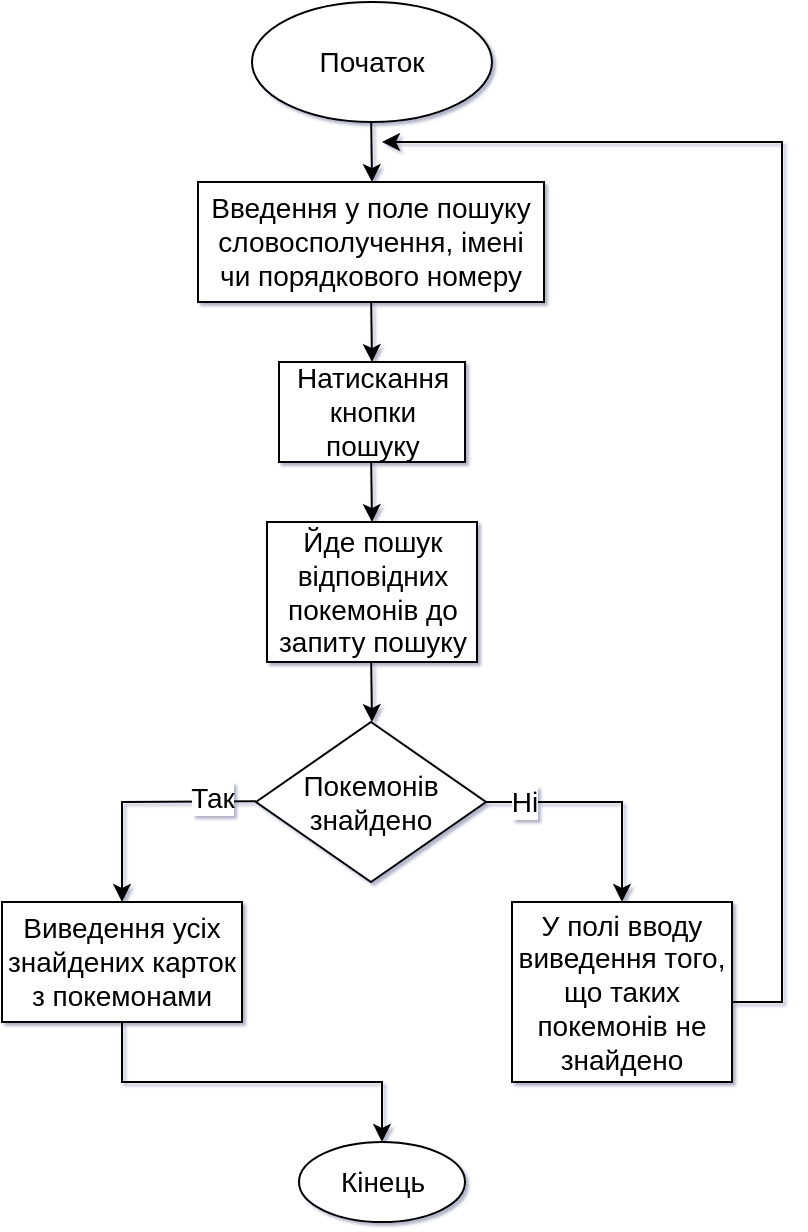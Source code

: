 <mxfile version="16.5.4" type="device"><diagram id="4jIjR-PdafErjO9Qb9yw" name="Page-1"><mxGraphModel dx="989" dy="521" grid="1" gridSize="10" guides="1" tooltips="1" connect="1" arrows="1" fold="1" page="1" pageScale="1" pageWidth="1169" pageHeight="1654" math="0" shadow="1"><root><mxCell id="0"/><mxCell id="1" parent="0"/><mxCell id="HAbQCSjzCOtfM7uA3oam-1" value="&lt;font style=&quot;font-size: 14px&quot;&gt;Початок&lt;/font&gt;" style="ellipse;whiteSpace=wrap;html=1;" vertex="1" parent="1"><mxGeometry x="525" y="10" width="120" height="60" as="geometry"/></mxCell><mxCell id="HAbQCSjzCOtfM7uA3oam-2" value="" style="endArrow=classic;html=1;rounded=0;fontSize=14;" edge="1" parent="1"><mxGeometry width="50" height="50" relative="1" as="geometry"><mxPoint x="584.6" y="70" as="sourcePoint"/><mxPoint x="585" y="100" as="targetPoint"/></mxGeometry></mxCell><mxCell id="HAbQCSjzCOtfM7uA3oam-3" value="Введення у поле пошуку словосполучення, імені чи порядкового номеру" style="rounded=0;whiteSpace=wrap;html=1;fontSize=14;" vertex="1" parent="1"><mxGeometry x="498" y="100" width="173" height="60" as="geometry"/></mxCell><mxCell id="HAbQCSjzCOtfM7uA3oam-4" value="" style="endArrow=classic;html=1;rounded=0;fontSize=14;" edge="1" parent="1"><mxGeometry width="50" height="50" relative="1" as="geometry"><mxPoint x="584.6" y="160" as="sourcePoint"/><mxPoint x="585" y="190" as="targetPoint"/></mxGeometry></mxCell><mxCell id="HAbQCSjzCOtfM7uA3oam-5" value="Натискання кнопки пошуку" style="rounded=0;whiteSpace=wrap;html=1;fontSize=14;" vertex="1" parent="1"><mxGeometry x="538.5" y="190" width="93" height="50" as="geometry"/></mxCell><mxCell id="HAbQCSjzCOtfM7uA3oam-6" value="" style="endArrow=classic;html=1;rounded=0;fontSize=14;" edge="1" parent="1"><mxGeometry width="50" height="50" relative="1" as="geometry"><mxPoint x="584.6" y="240" as="sourcePoint"/><mxPoint x="585" y="270" as="targetPoint"/></mxGeometry></mxCell><mxCell id="HAbQCSjzCOtfM7uA3oam-7" value="Йде пошук відповідних покемонів до запиту пошуку" style="rounded=0;whiteSpace=wrap;html=1;fontSize=14;" vertex="1" parent="1"><mxGeometry x="532.5" y="270" width="105" height="70" as="geometry"/></mxCell><mxCell id="HAbQCSjzCOtfM7uA3oam-8" value="" style="endArrow=classic;html=1;rounded=0;fontSize=14;" edge="1" parent="1"><mxGeometry width="50" height="50" relative="1" as="geometry"><mxPoint x="584.6" y="340" as="sourcePoint"/><mxPoint x="585" y="370" as="targetPoint"/></mxGeometry></mxCell><mxCell id="HAbQCSjzCOtfM7uA3oam-9" value="Покемонів&lt;br&gt;знайдено" style="rhombus;whiteSpace=wrap;html=1;fontSize=14;" vertex="1" parent="1"><mxGeometry x="527" y="370" width="115" height="80" as="geometry"/></mxCell><mxCell id="HAbQCSjzCOtfM7uA3oam-10" value="" style="endArrow=classic;html=1;rounded=0;fontSize=14;" edge="1" parent="1"><mxGeometry width="50" height="50" relative="1" as="geometry"><mxPoint x="527" y="409.6" as="sourcePoint"/><mxPoint x="460" y="460" as="targetPoint"/><Array as="points"><mxPoint x="460" y="410"/></Array></mxGeometry></mxCell><mxCell id="HAbQCSjzCOtfM7uA3oam-11" value="Так" style="edgeLabel;html=1;align=center;verticalAlign=middle;resizable=0;points=[];fontSize=14;" vertex="1" connectable="0" parent="HAbQCSjzCOtfM7uA3oam-10"><mxGeometry x="-0.617" y="-2" relative="1" as="geometry"><mxPoint as="offset"/></mxGeometry></mxCell><mxCell id="HAbQCSjzCOtfM7uA3oam-12" value="" style="endArrow=classic;html=1;rounded=0;fontSize=14;" edge="1" parent="1"><mxGeometry width="50" height="50" relative="1" as="geometry"><mxPoint x="642" y="410" as="sourcePoint"/><mxPoint x="710" y="460" as="targetPoint"/><Array as="points"><mxPoint x="710" y="410"/></Array></mxGeometry></mxCell><mxCell id="HAbQCSjzCOtfM7uA3oam-13" value="Ні" style="edgeLabel;html=1;align=center;verticalAlign=middle;resizable=0;points=[];fontSize=14;" vertex="1" connectable="0" parent="HAbQCSjzCOtfM7uA3oam-12"><mxGeometry x="-0.686" y="-1" relative="1" as="geometry"><mxPoint y="-1" as="offset"/></mxGeometry></mxCell><mxCell id="HAbQCSjzCOtfM7uA3oam-14" value="Виведення усіх знайдених карток з покемонами" style="rounded=0;whiteSpace=wrap;html=1;fontSize=14;" vertex="1" parent="1"><mxGeometry x="400" y="460" width="120" height="60" as="geometry"/></mxCell><mxCell id="HAbQCSjzCOtfM7uA3oam-15" value="У полі вводу виведення того, що таких покемонів не знайдено" style="rounded=0;whiteSpace=wrap;html=1;fontSize=14;" vertex="1" parent="1"><mxGeometry x="655" y="460" width="110" height="90" as="geometry"/></mxCell><mxCell id="HAbQCSjzCOtfM7uA3oam-16" value="" style="endArrow=classic;html=1;rounded=0;fontSize=14;" edge="1" parent="1"><mxGeometry width="50" height="50" relative="1" as="geometry"><mxPoint x="765" y="510" as="sourcePoint"/><mxPoint x="590" y="80" as="targetPoint"/><Array as="points"><mxPoint x="790" y="510"/><mxPoint x="790" y="80"/></Array></mxGeometry></mxCell><mxCell id="HAbQCSjzCOtfM7uA3oam-17" value="" style="endArrow=classic;html=1;rounded=0;fontSize=14;exitX=0.5;exitY=1;exitDx=0;exitDy=0;" edge="1" parent="1" source="HAbQCSjzCOtfM7uA3oam-14"><mxGeometry width="50" height="50" relative="1" as="geometry"><mxPoint x="620" y="440" as="sourcePoint"/><mxPoint x="590" y="580" as="targetPoint"/><Array as="points"><mxPoint x="460" y="550"/><mxPoint x="590" y="550"/></Array></mxGeometry></mxCell><mxCell id="HAbQCSjzCOtfM7uA3oam-18" value="Кінець" style="ellipse;whiteSpace=wrap;html=1;fontSize=14;" vertex="1" parent="1"><mxGeometry x="548.5" y="580" width="83" height="40" as="geometry"/></mxCell></root></mxGraphModel></diagram></mxfile>